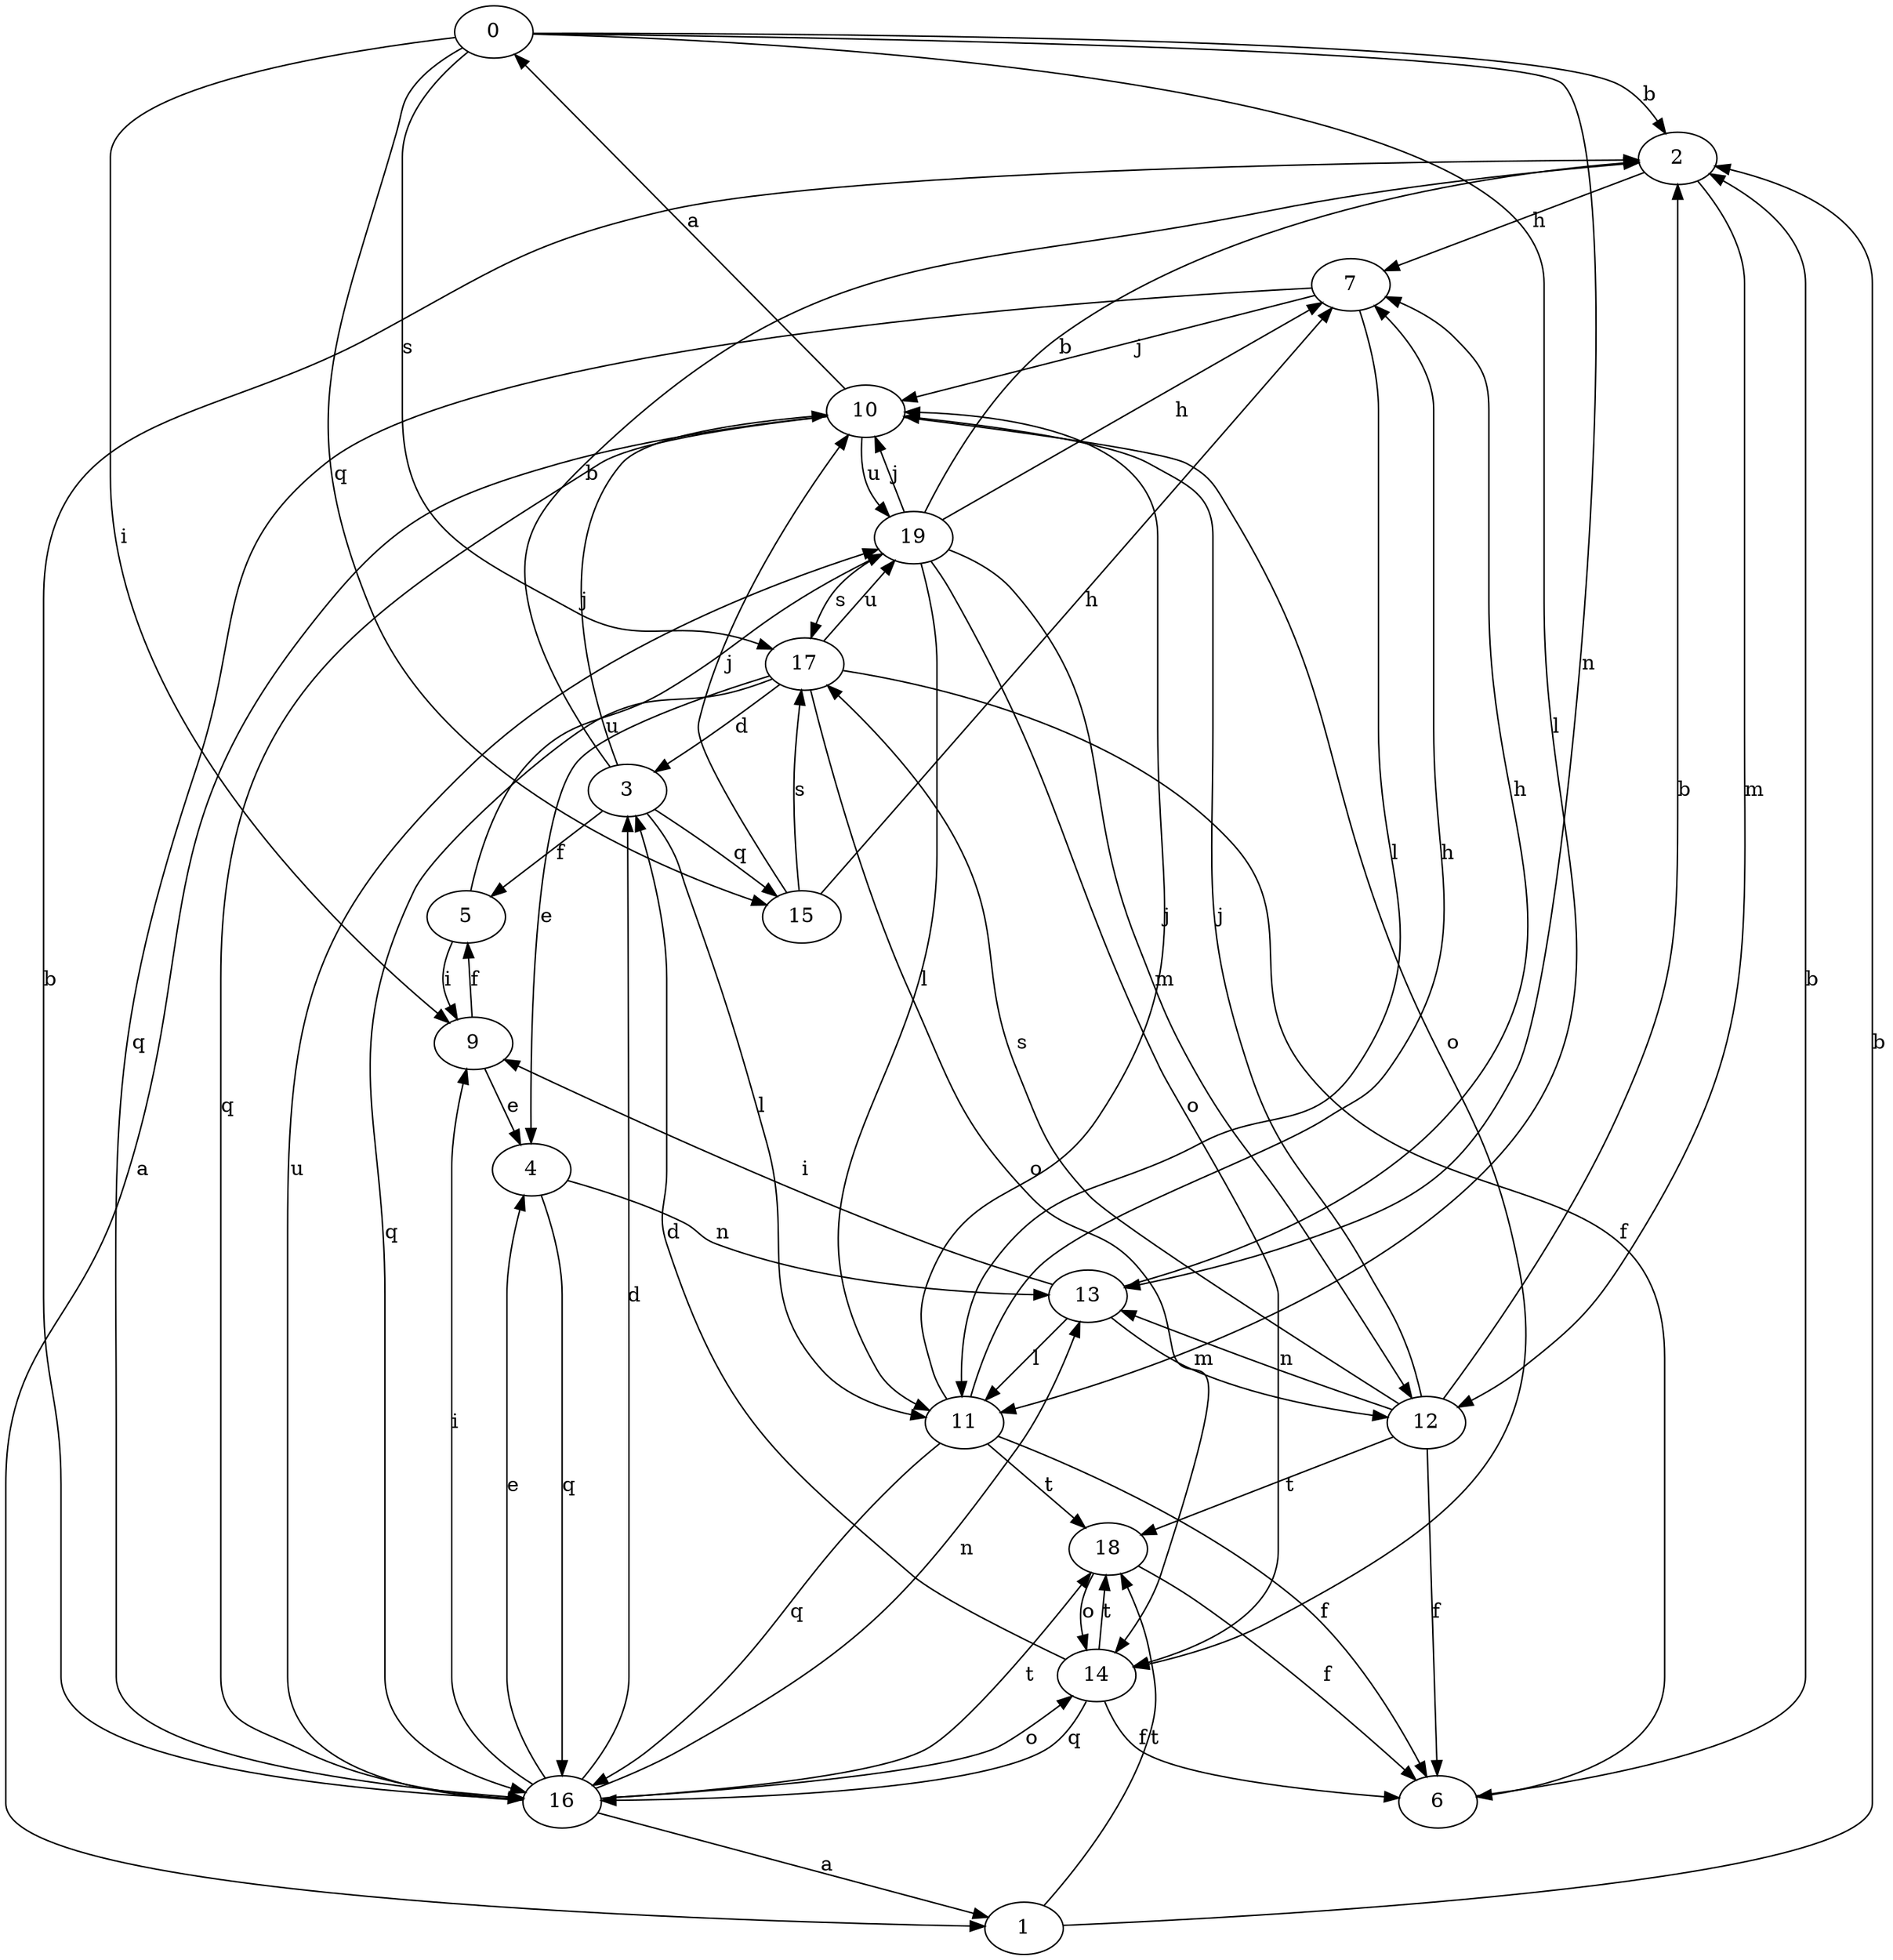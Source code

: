 strict digraph  {
0;
1;
2;
3;
4;
5;
6;
7;
9;
10;
11;
12;
13;
14;
15;
16;
17;
18;
19;
0 -> 2  [label=b];
0 -> 9  [label=i];
0 -> 11  [label=l];
0 -> 13  [label=n];
0 -> 15  [label=q];
0 -> 17  [label=s];
1 -> 2  [label=b];
1 -> 18  [label=t];
2 -> 7  [label=h];
2 -> 12  [label=m];
3 -> 2  [label=b];
3 -> 5  [label=f];
3 -> 10  [label=j];
3 -> 11  [label=l];
3 -> 15  [label=q];
4 -> 13  [label=n];
4 -> 16  [label=q];
5 -> 9  [label=i];
5 -> 19  [label=u];
6 -> 2  [label=b];
7 -> 10  [label=j];
7 -> 11  [label=l];
7 -> 16  [label=q];
9 -> 4  [label=e];
9 -> 5  [label=f];
10 -> 0  [label=a];
10 -> 1  [label=a];
10 -> 14  [label=o];
10 -> 16  [label=q];
10 -> 19  [label=u];
11 -> 6  [label=f];
11 -> 7  [label=h];
11 -> 10  [label=j];
11 -> 16  [label=q];
11 -> 18  [label=t];
12 -> 2  [label=b];
12 -> 6  [label=f];
12 -> 10  [label=j];
12 -> 13  [label=n];
12 -> 17  [label=s];
12 -> 18  [label=t];
13 -> 7  [label=h];
13 -> 9  [label=i];
13 -> 11  [label=l];
13 -> 12  [label=m];
14 -> 3  [label=d];
14 -> 6  [label=f];
14 -> 16  [label=q];
14 -> 18  [label=t];
15 -> 7  [label=h];
15 -> 10  [label=j];
15 -> 17  [label=s];
16 -> 1  [label=a];
16 -> 2  [label=b];
16 -> 3  [label=d];
16 -> 4  [label=e];
16 -> 9  [label=i];
16 -> 13  [label=n];
16 -> 14  [label=o];
16 -> 18  [label=t];
16 -> 19  [label=u];
17 -> 3  [label=d];
17 -> 4  [label=e];
17 -> 6  [label=f];
17 -> 14  [label=o];
17 -> 16  [label=q];
17 -> 19  [label=u];
18 -> 6  [label=f];
18 -> 14  [label=o];
19 -> 2  [label=b];
19 -> 7  [label=h];
19 -> 10  [label=j];
19 -> 11  [label=l];
19 -> 12  [label=m];
19 -> 14  [label=o];
19 -> 17  [label=s];
}
